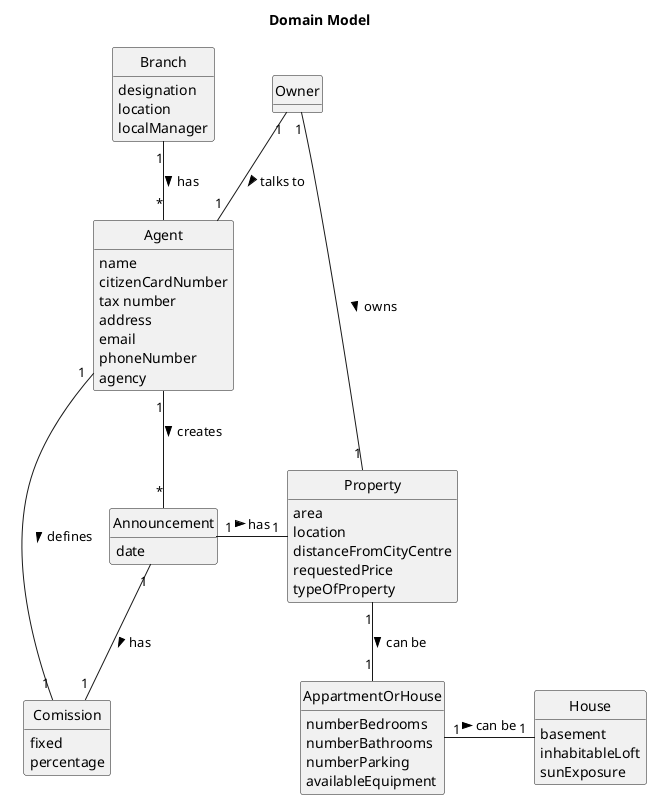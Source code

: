  @startuml
skinparam monochrome true
skinparam packageStyle rectangle
skinparam shadowing false

skinparam classAttributeIconSize 0

hide circle
hide methods

title Domain Model

class Branch {
    designation
    location
    localManager
}

class Agent {
    name
    citizenCardNumber
    tax number
    address
    email
    phoneNumber
    agency
}

class Property {
    area
    location
    distanceFromCityCentre
    requestedPrice
    typeOfProperty
}

class Announcement {
    date
}

class AppartmentOrHouse {
    numberBedrooms
    numberBathrooms
    numberParking
    availableEquipment
}

class House {
    basement
    inhabitableLoft
    sunExposure
}

class Comission {
    fixed
    percentage
}

Branch "1" -- "*" Agent : has >
Agent "1" -- "*" Announcement : creates >
Owner "1" -- "1" Property : owns >
Announcement "1" - "1" Property : has >
Property "1" -- "1" AppartmentOrHouse : can be >
AppartmentOrHouse "1" - "1" House : can be >
Announcement "1" -- "1" Comission : has >
Agent "1" - "1" Comission : defines >
Owner "1" -- "1" Agent: talks to >


@enduml